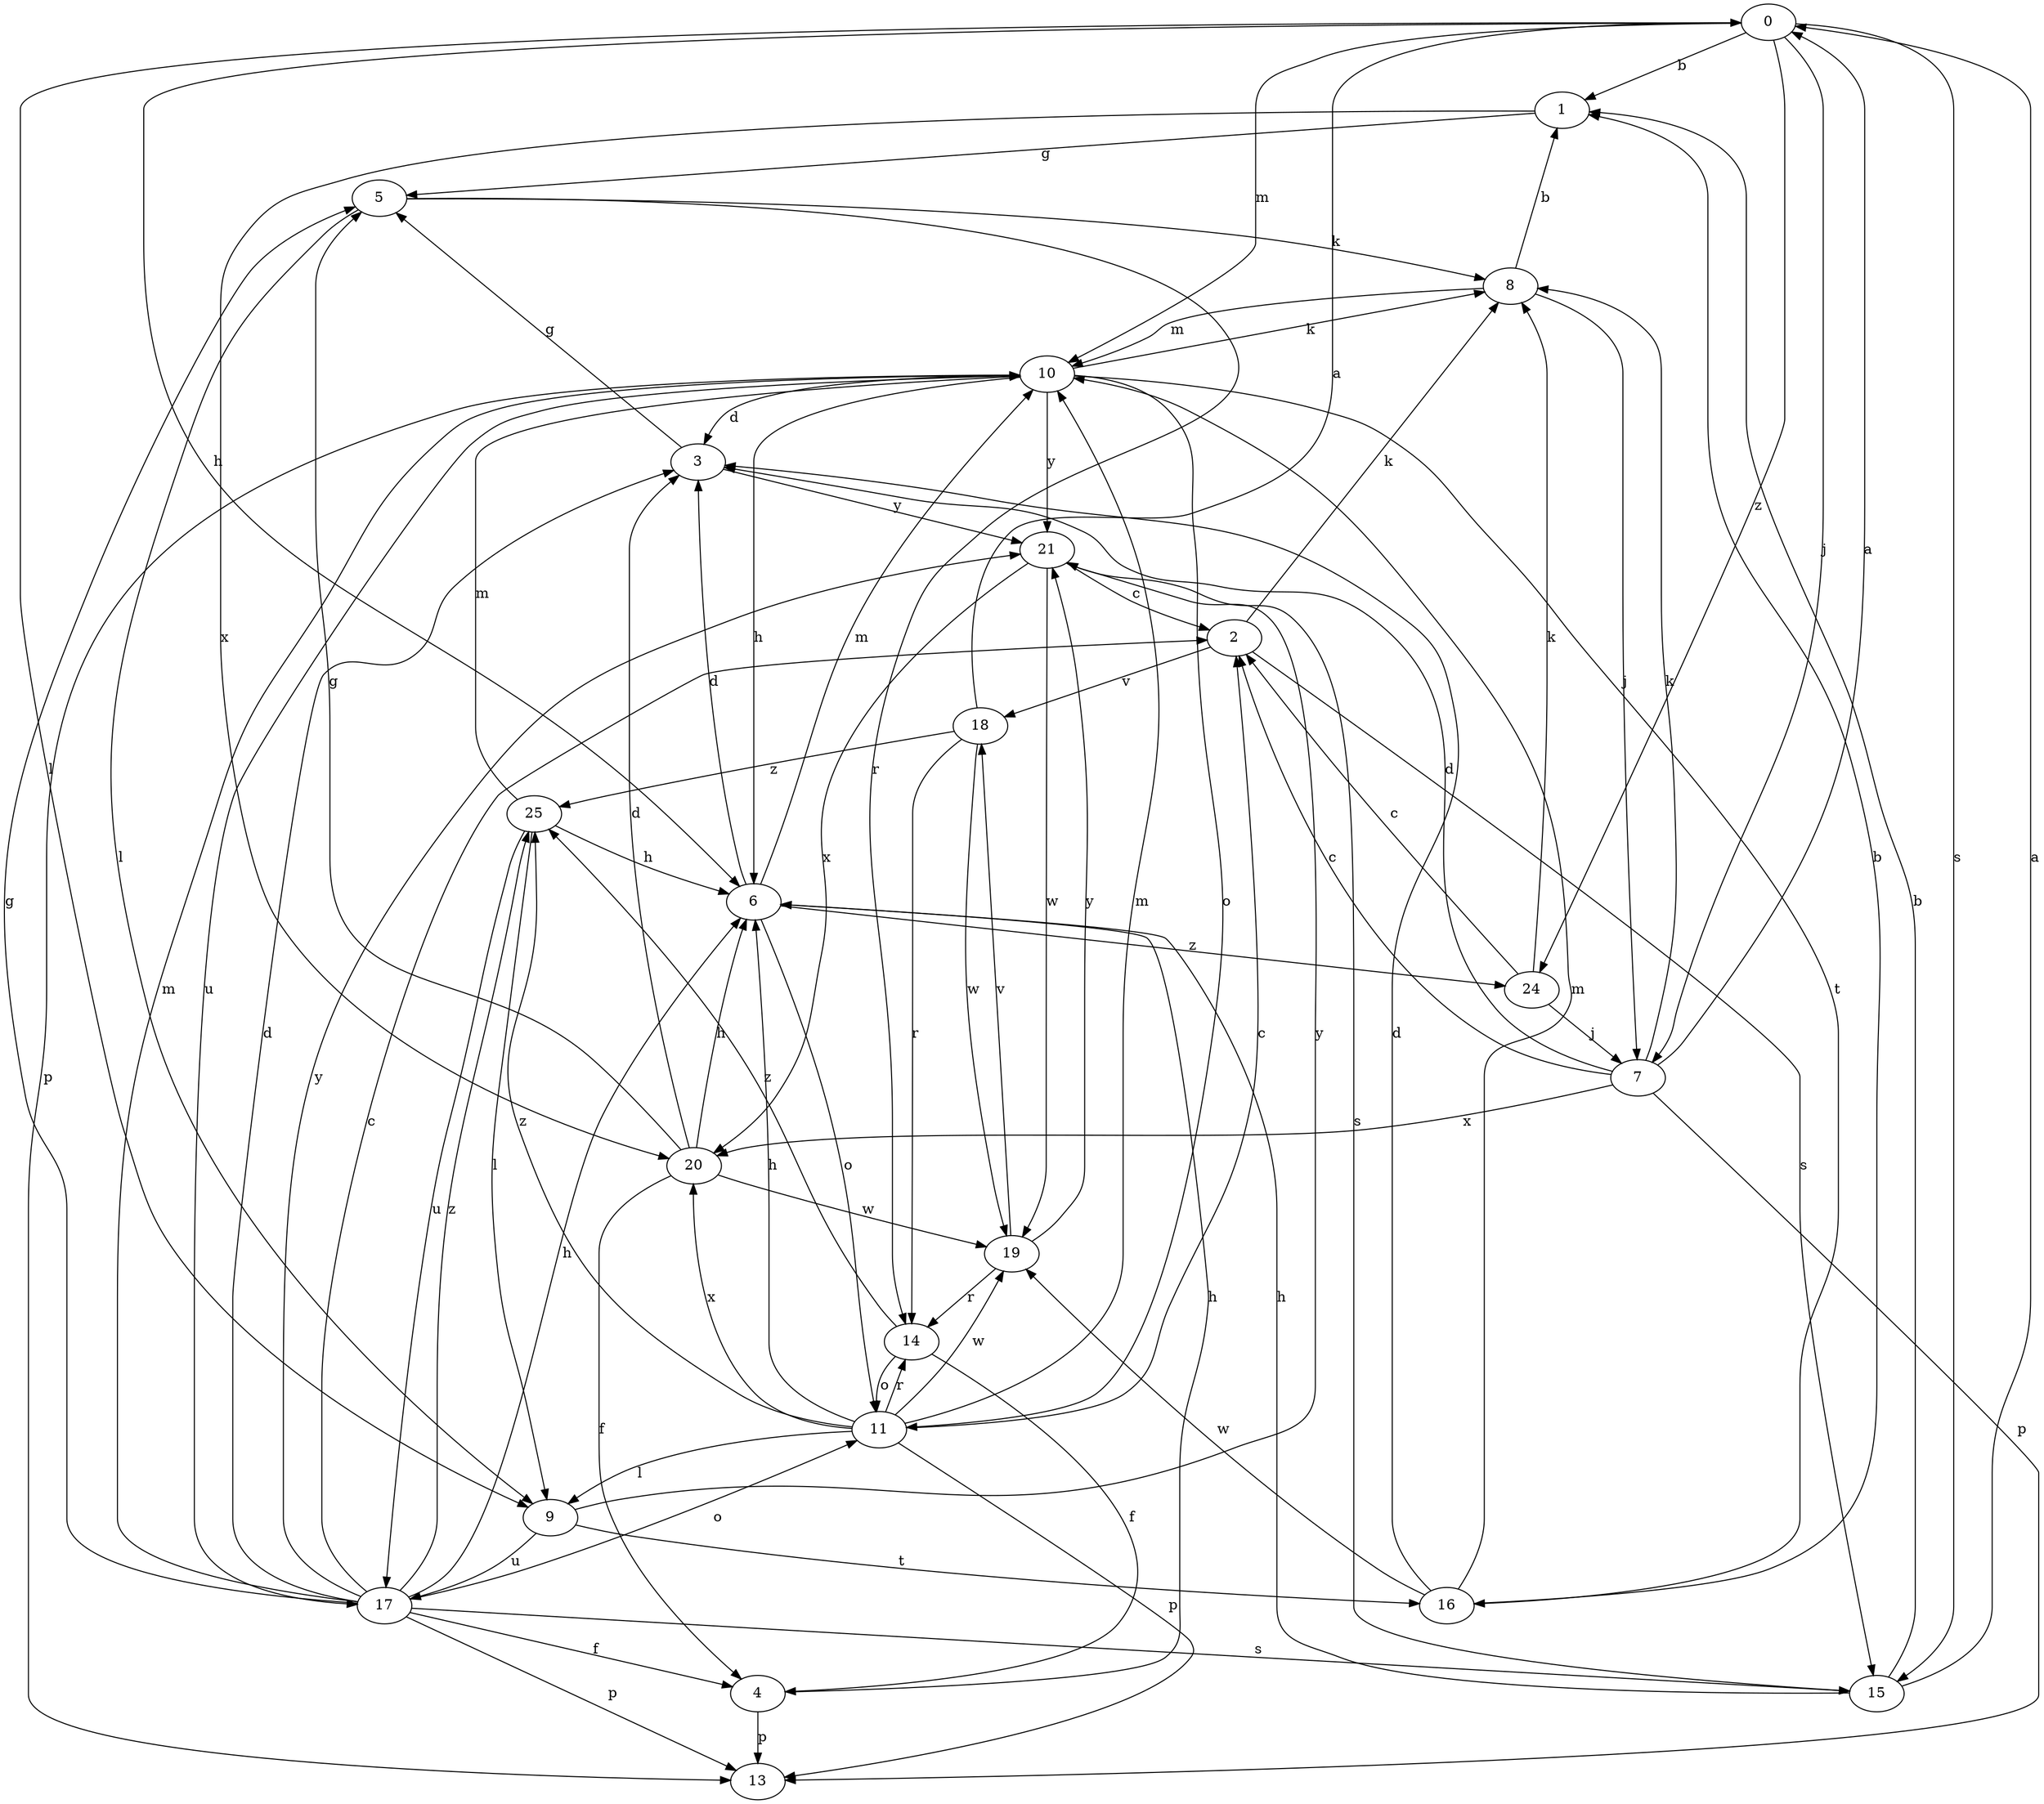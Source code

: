 strict digraph  {
0;
1;
2;
3;
4;
5;
6;
7;
8;
9;
10;
11;
13;
14;
15;
16;
17;
18;
19;
20;
21;
24;
25;
0 -> 1  [label=b];
0 -> 6  [label=h];
0 -> 7  [label=j];
0 -> 9  [label=l];
0 -> 10  [label=m];
0 -> 15  [label=s];
0 -> 24  [label=z];
1 -> 5  [label=g];
1 -> 20  [label=x];
2 -> 8  [label=k];
2 -> 15  [label=s];
2 -> 18  [label=v];
3 -> 5  [label=g];
3 -> 21  [label=y];
4 -> 6  [label=h];
4 -> 13  [label=p];
5 -> 8  [label=k];
5 -> 9  [label=l];
5 -> 14  [label=r];
6 -> 3  [label=d];
6 -> 10  [label=m];
6 -> 11  [label=o];
6 -> 24  [label=z];
7 -> 0  [label=a];
7 -> 2  [label=c];
7 -> 3  [label=d];
7 -> 8  [label=k];
7 -> 13  [label=p];
7 -> 20  [label=x];
8 -> 1  [label=b];
8 -> 7  [label=j];
8 -> 10  [label=m];
9 -> 16  [label=t];
9 -> 17  [label=u];
9 -> 21  [label=y];
10 -> 3  [label=d];
10 -> 6  [label=h];
10 -> 8  [label=k];
10 -> 11  [label=o];
10 -> 13  [label=p];
10 -> 16  [label=t];
10 -> 17  [label=u];
10 -> 21  [label=y];
11 -> 2  [label=c];
11 -> 6  [label=h];
11 -> 9  [label=l];
11 -> 10  [label=m];
11 -> 13  [label=p];
11 -> 14  [label=r];
11 -> 19  [label=w];
11 -> 20  [label=x];
11 -> 25  [label=z];
14 -> 4  [label=f];
14 -> 11  [label=o];
14 -> 25  [label=z];
15 -> 0  [label=a];
15 -> 1  [label=b];
15 -> 6  [label=h];
16 -> 1  [label=b];
16 -> 3  [label=d];
16 -> 10  [label=m];
16 -> 19  [label=w];
17 -> 2  [label=c];
17 -> 3  [label=d];
17 -> 4  [label=f];
17 -> 5  [label=g];
17 -> 6  [label=h];
17 -> 10  [label=m];
17 -> 11  [label=o];
17 -> 13  [label=p];
17 -> 15  [label=s];
17 -> 21  [label=y];
17 -> 25  [label=z];
18 -> 0  [label=a];
18 -> 14  [label=r];
18 -> 19  [label=w];
18 -> 25  [label=z];
19 -> 14  [label=r];
19 -> 18  [label=v];
19 -> 21  [label=y];
20 -> 3  [label=d];
20 -> 4  [label=f];
20 -> 5  [label=g];
20 -> 6  [label=h];
20 -> 19  [label=w];
21 -> 2  [label=c];
21 -> 15  [label=s];
21 -> 19  [label=w];
21 -> 20  [label=x];
24 -> 2  [label=c];
24 -> 7  [label=j];
24 -> 8  [label=k];
25 -> 6  [label=h];
25 -> 9  [label=l];
25 -> 10  [label=m];
25 -> 17  [label=u];
}
